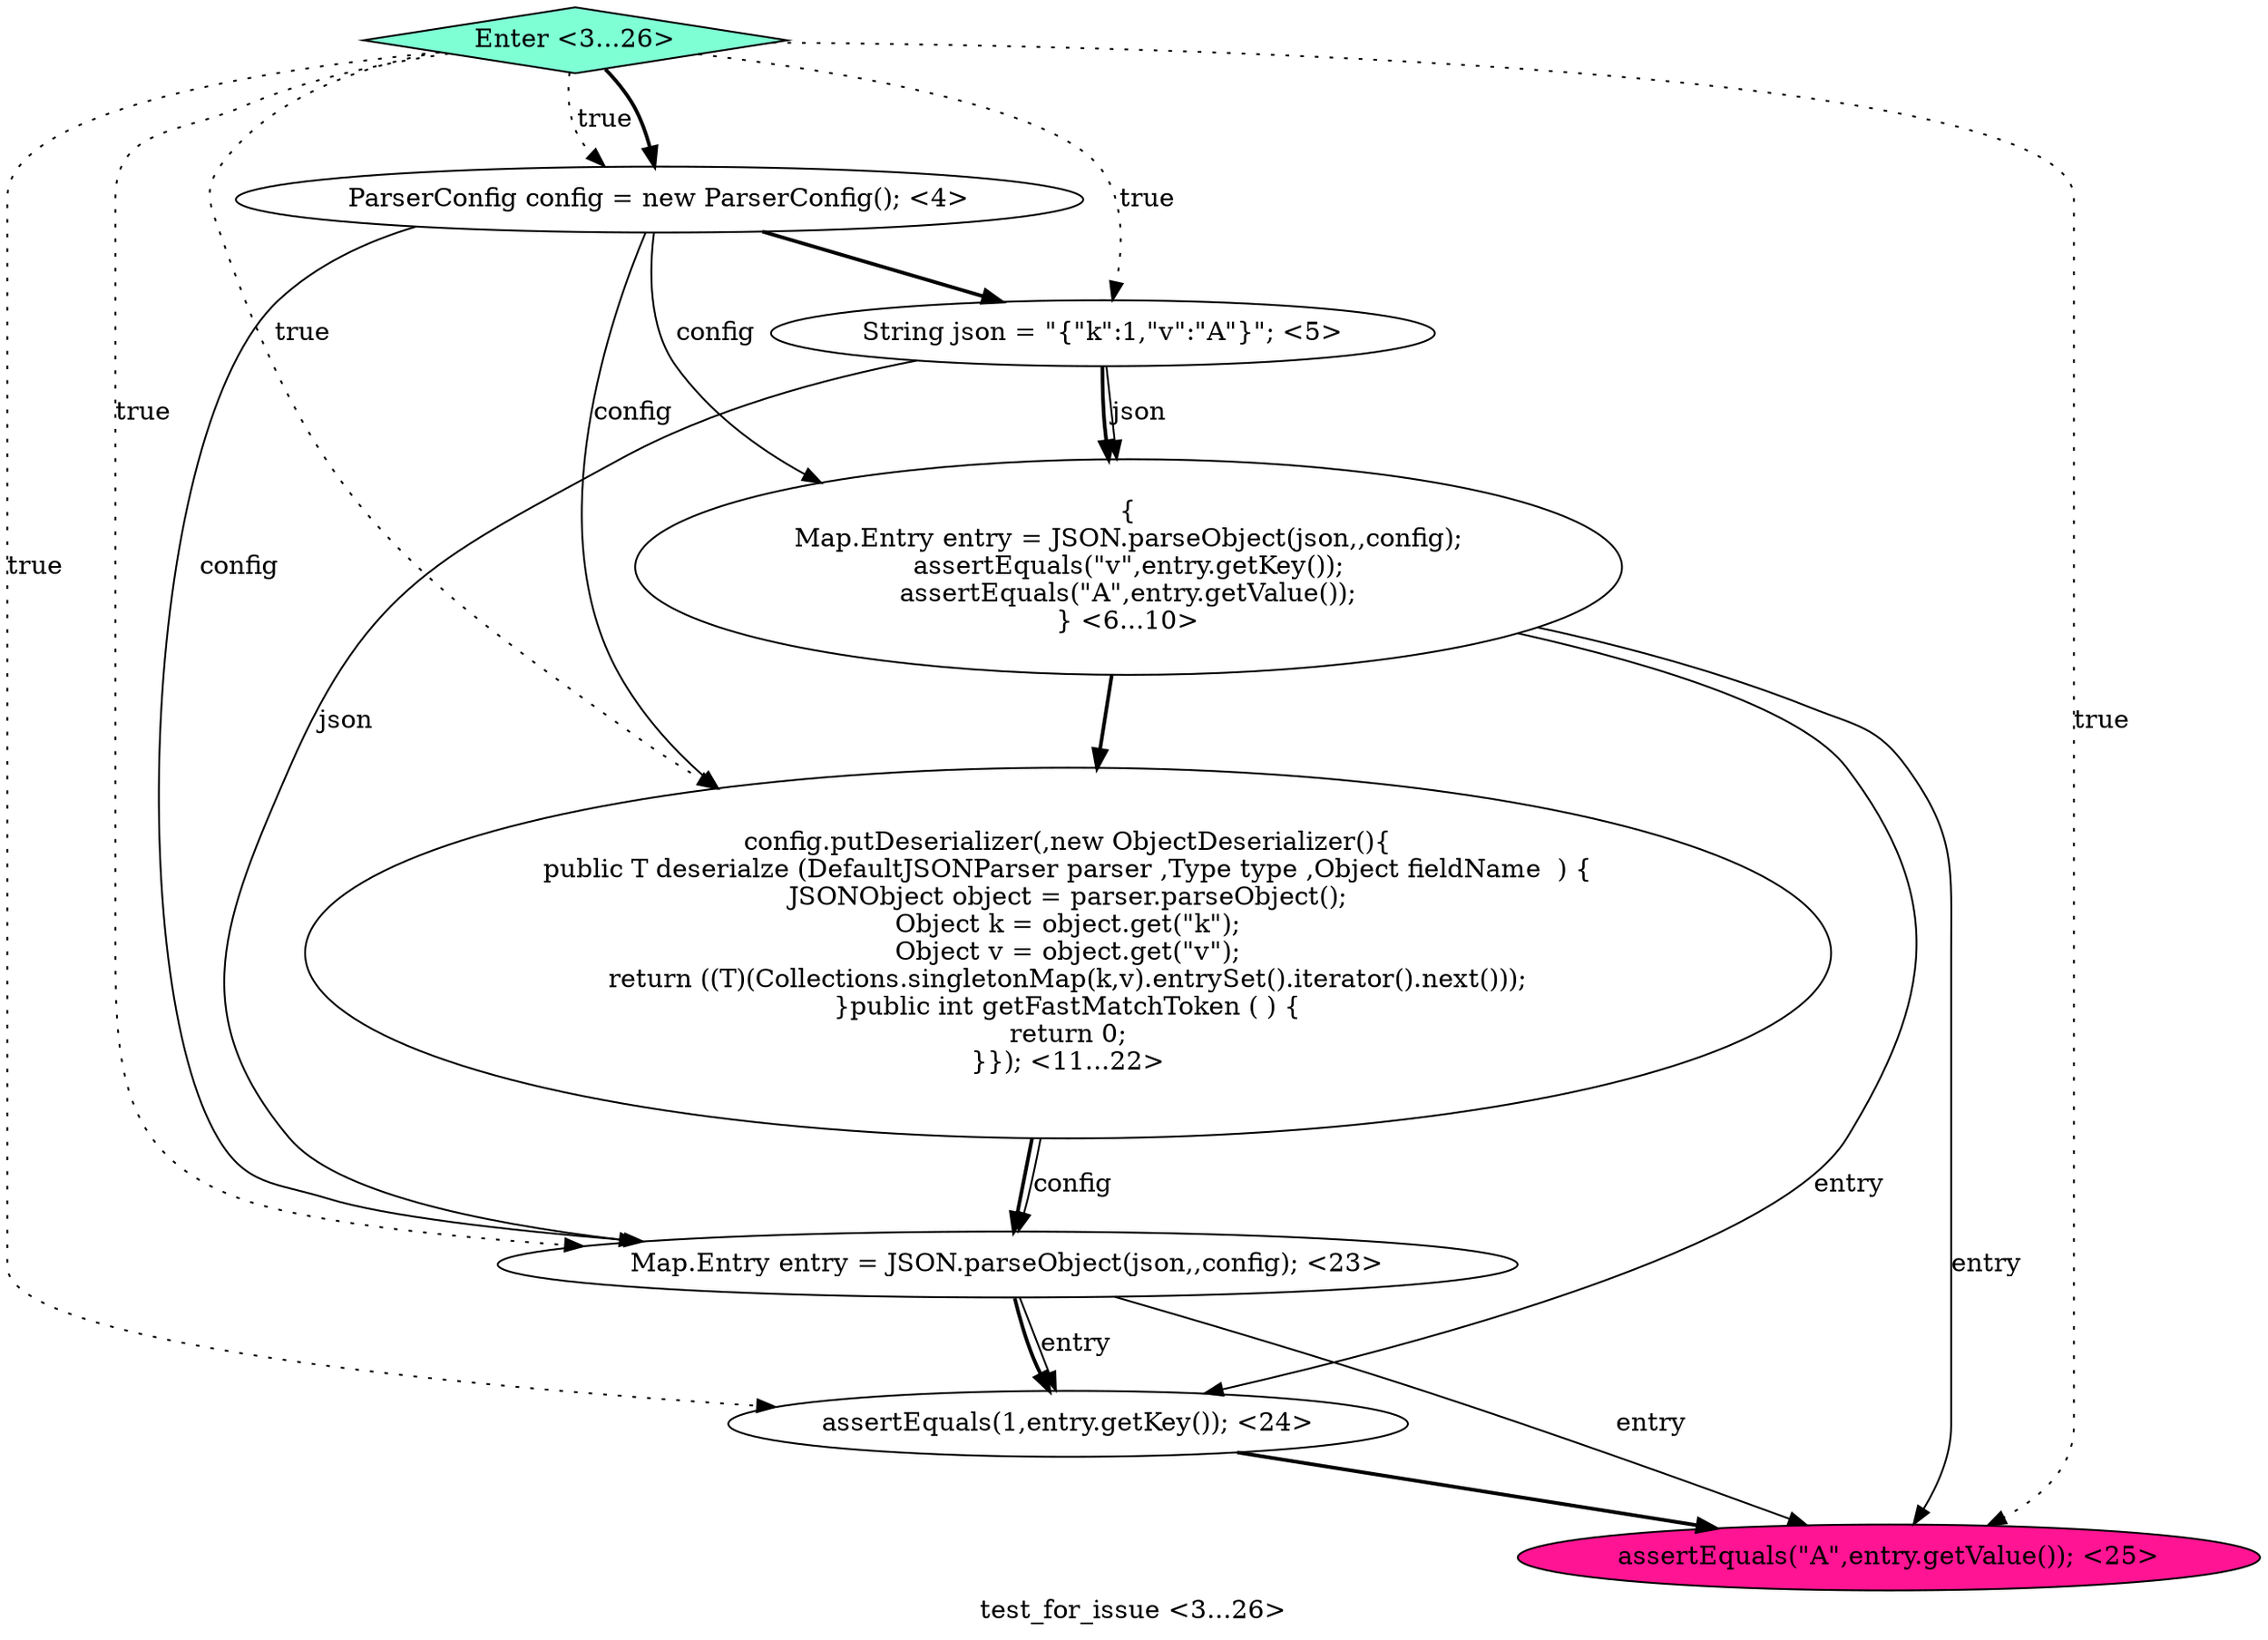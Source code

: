 digraph PDG {
label = "test_for_issue <3...26>";
0.7 [style = filled, label = "Enter <3...26>", fillcolor = aquamarine, shape = diamond];
0.5 [style = filled, label = "assertEquals(1,entry.getKey()); <24>", fillcolor = white, shape = ellipse];
0.3 [style = filled, label = "config.putDeserializer(,new ObjectDeserializer(){
public T deserialze (DefaultJSONParser parser ,Type type ,Object fieldName  ) {
JSONObject object = parser.parseObject();
Object k = object.get(\"k\");
Object v = object.get(\"v\");
return ((T)(Collections.singletonMap(k,v).entrySet().iterator().next()));
}public int getFastMatchToken ( ) {
return 0;
}}); <11...22>", fillcolor = white, shape = ellipse];
0.4 [style = filled, label = "Map.Entry entry = JSON.parseObject(json,,config); <23>", fillcolor = white, shape = ellipse];
0.0 [style = filled, label = "ParserConfig config = new ParserConfig(); <4>", fillcolor = white, shape = ellipse];
0.1 [style = filled, label = "String json = \"{\"k\":1,\"v\":\"A\"}\"; <5>", fillcolor = white, shape = ellipse];
0.6 [style = filled, label = "assertEquals(\"A\",entry.getValue()); <25>", fillcolor = deeppink, shape = ellipse];
0.2 [style = filled, label = "{
Map.Entry entry = JSON.parseObject(json,,config);
assertEquals(\"v\",entry.getKey());
assertEquals(\"A\",entry.getValue());
} <6...10>", fillcolor = white, shape = ellipse];
0.0 -> 0.1 [style = bold, label=""];
0.0 -> 0.2 [style = solid, label="config"];
0.0 -> 0.3 [style = solid, label="config"];
0.0 -> 0.4 [style = solid, label="config"];
0.1 -> 0.2 [style = solid, label="json"];
0.1 -> 0.2 [style = bold, label=""];
0.1 -> 0.4 [style = solid, label="json"];
0.2 -> 0.3 [style = bold, label=""];
0.2 -> 0.5 [style = solid, label="entry"];
0.2 -> 0.6 [style = solid, label="entry"];
0.3 -> 0.4 [style = solid, label="config"];
0.3 -> 0.4 [style = bold, label=""];
0.4 -> 0.5 [style = solid, label="entry"];
0.4 -> 0.5 [style = bold, label=""];
0.4 -> 0.6 [style = solid, label="entry"];
0.5 -> 0.6 [style = bold, label=""];
0.7 -> 0.0 [style = dotted, label="true"];
0.7 -> 0.0 [style = bold, label=""];
0.7 -> 0.1 [style = dotted, label="true"];
0.7 -> 0.3 [style = dotted, label="true"];
0.7 -> 0.4 [style = dotted, label="true"];
0.7 -> 0.5 [style = dotted, label="true"];
0.7 -> 0.6 [style = dotted, label="true"];
}
